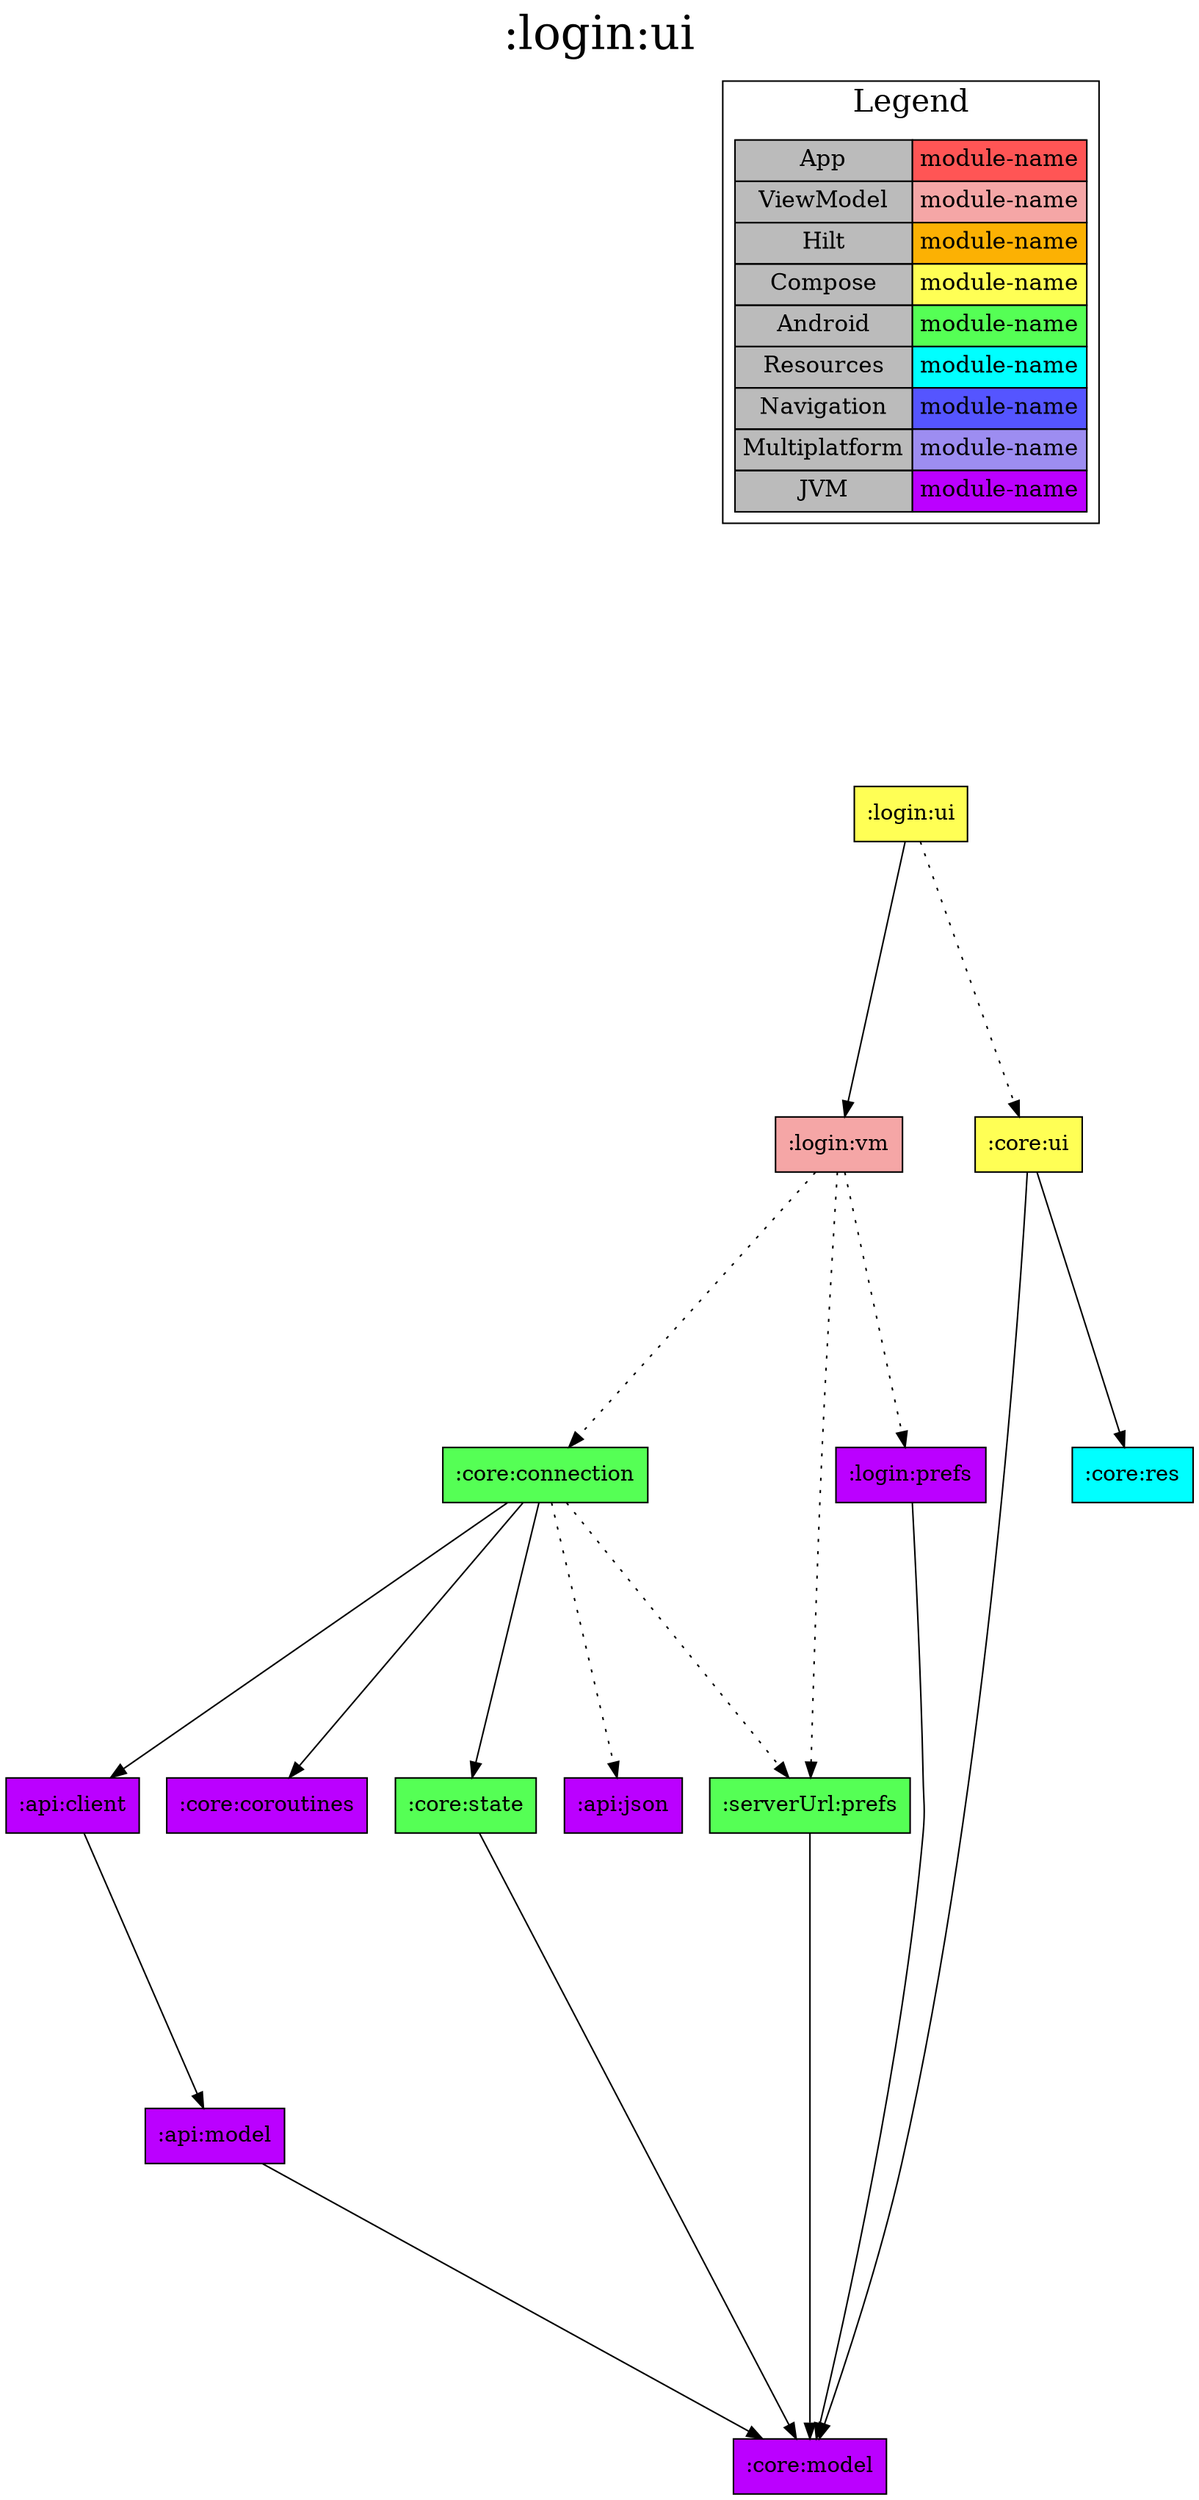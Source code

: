 digraph {
edge ["dir"="forward"]
graph ["dpi"="100","label"=":login:ui","labelloc"="t","fontsize"="30","ranksep"="2.5","rankdir"="TB"]
node ["style"="filled"]
":login:ui" ["fillcolor"="#FFFF55","shape"="box"]
":login:vm" ["fillcolor"="#F5A6A6","shape"="box"]
":core:connection" ["fillcolor"="#55FF55","shape"="box"]
":api:client" ["fillcolor"="#BB00FF","shape"="box"]
":api:model" ["fillcolor"="#BB00FF","shape"="box"]
":core:model" ["fillcolor"="#BB00FF","shape"="box"]
":core:coroutines" ["fillcolor"="#BB00FF","shape"="box"]
":core:state" ["fillcolor"="#55FF55","shape"="box"]
":api:json" ["fillcolor"="#BB00FF","shape"="box"]
":serverUrl:prefs" ["fillcolor"="#55FF55","shape"="box"]
":login:prefs" ["fillcolor"="#BB00FF","shape"="box"]
":core:ui" ["fillcolor"="#FFFF55","shape"="box"]
":core:res" ["fillcolor"="#00FFFF","shape"="box"]
{
edge ["dir"="none"]
graph ["rank"="same"]
}
":login:ui" -> ":login:vm"
":login:ui" -> ":core:ui" ["style"="dotted"]
":login:vm" -> ":core:connection" ["style"="dotted"]
":login:vm" -> ":login:prefs" ["style"="dotted"]
":login:vm" -> ":serverUrl:prefs" ["style"="dotted"]
":core:connection" -> ":api:client"
":core:connection" -> ":core:coroutines"
":core:connection" -> ":core:state"
":core:connection" -> ":api:json" ["style"="dotted"]
":core:connection" -> ":serverUrl:prefs" ["style"="dotted"]
":api:client" -> ":api:model"
":api:model" -> ":core:model"
":core:state" -> ":core:model"
":serverUrl:prefs" -> ":core:model"
":login:prefs" -> ":core:model"
":core:ui" -> ":core:model"
":core:ui" -> ":core:res"
subgraph "cluster_legend" {
edge ["dir"="none"]
graph ["label"="Legend","fontsize"="20"]
"Legend" ["style"="filled","fillcolor"="#bbbbbb","shape"="none","margin"="0","fontsize"="15","label"=<
<TABLE BORDER="0" CELLBORDER="1" CELLSPACING="0" CELLPADDING="4">
<TR><TD>App</TD><TD BGCOLOR="#FF5555">module-name</TD></TR>
<TR><TD>ViewModel</TD><TD BGCOLOR="#F5A6A6">module-name</TD></TR>
<TR><TD>Hilt</TD><TD BGCOLOR="#FCB103">module-name</TD></TR>
<TR><TD>Compose</TD><TD BGCOLOR="#FFFF55">module-name</TD></TR>
<TR><TD>Android</TD><TD BGCOLOR="#55FF55">module-name</TD></TR>
<TR><TD>Resources</TD><TD BGCOLOR="#00FFFF">module-name</TD></TR>
<TR><TD>Navigation</TD><TD BGCOLOR="#5555FF">module-name</TD></TR>
<TR><TD>Multiplatform</TD><TD BGCOLOR="#9D8DF1">module-name</TD></TR>
<TR><TD>JVM</TD><TD BGCOLOR="#BB00FF">module-name</TD></TR>
</TABLE>
>]
} -> ":login:ui" ["style"="invis"]
}